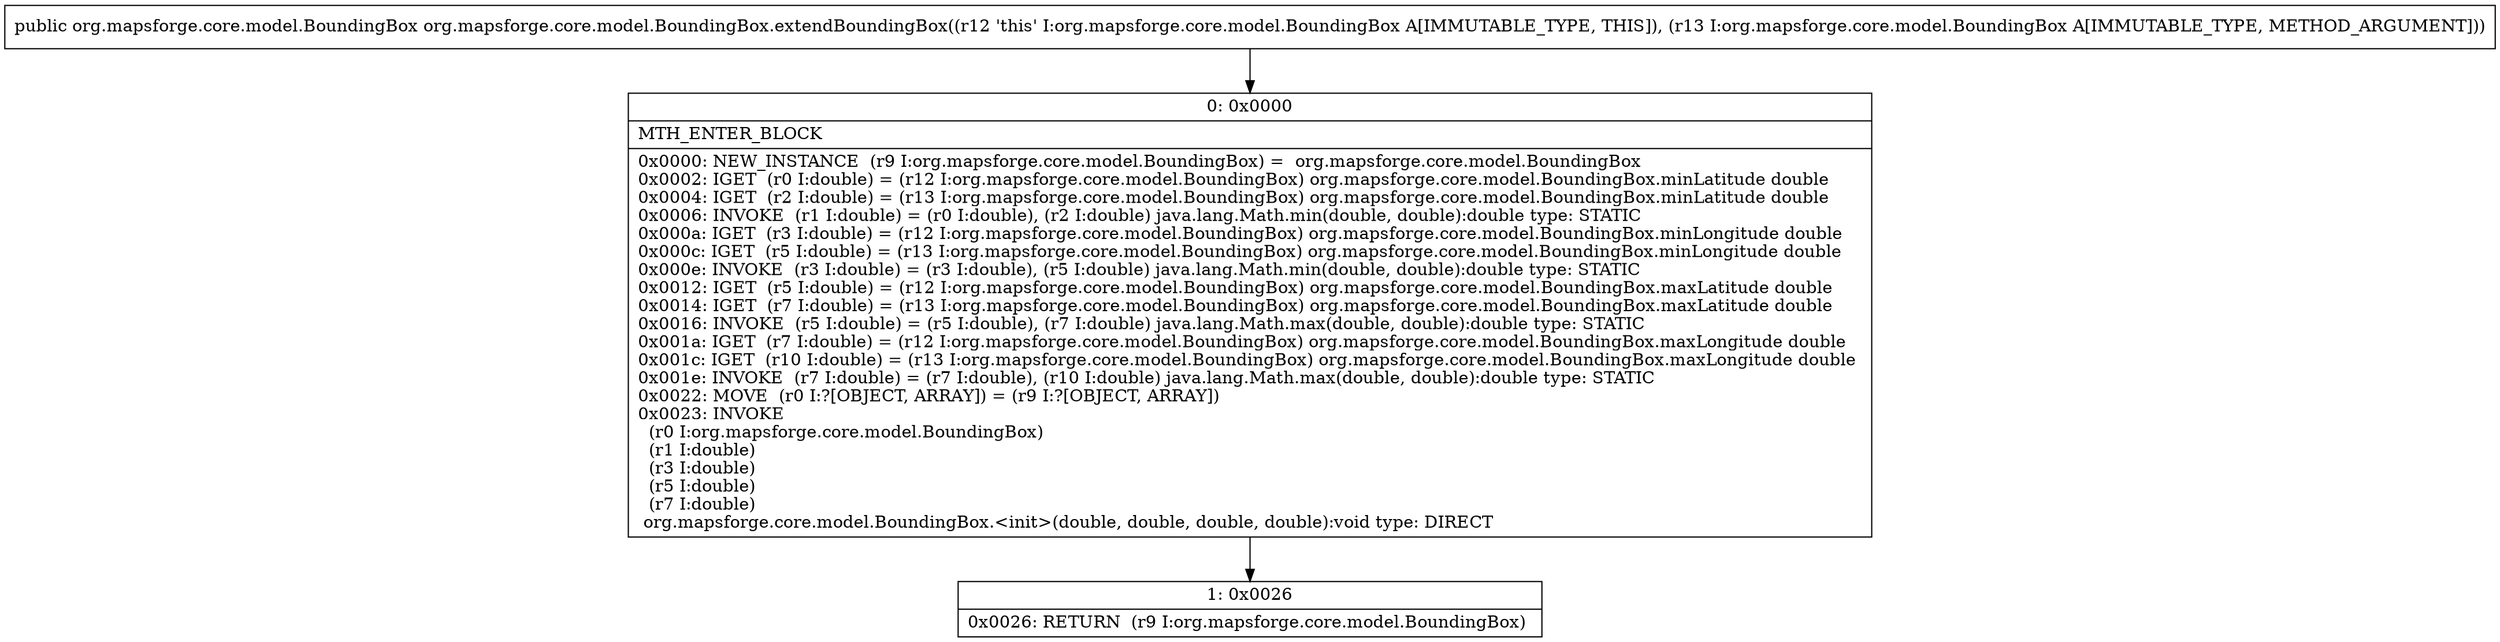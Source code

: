 digraph "CFG fororg.mapsforge.core.model.BoundingBox.extendBoundingBox(Lorg\/mapsforge\/core\/model\/BoundingBox;)Lorg\/mapsforge\/core\/model\/BoundingBox;" {
Node_0 [shape=record,label="{0\:\ 0x0000|MTH_ENTER_BLOCK\l|0x0000: NEW_INSTANCE  (r9 I:org.mapsforge.core.model.BoundingBox) =  org.mapsforge.core.model.BoundingBox \l0x0002: IGET  (r0 I:double) = (r12 I:org.mapsforge.core.model.BoundingBox) org.mapsforge.core.model.BoundingBox.minLatitude double \l0x0004: IGET  (r2 I:double) = (r13 I:org.mapsforge.core.model.BoundingBox) org.mapsforge.core.model.BoundingBox.minLatitude double \l0x0006: INVOKE  (r1 I:double) = (r0 I:double), (r2 I:double) java.lang.Math.min(double, double):double type: STATIC \l0x000a: IGET  (r3 I:double) = (r12 I:org.mapsforge.core.model.BoundingBox) org.mapsforge.core.model.BoundingBox.minLongitude double \l0x000c: IGET  (r5 I:double) = (r13 I:org.mapsforge.core.model.BoundingBox) org.mapsforge.core.model.BoundingBox.minLongitude double \l0x000e: INVOKE  (r3 I:double) = (r3 I:double), (r5 I:double) java.lang.Math.min(double, double):double type: STATIC \l0x0012: IGET  (r5 I:double) = (r12 I:org.mapsforge.core.model.BoundingBox) org.mapsforge.core.model.BoundingBox.maxLatitude double \l0x0014: IGET  (r7 I:double) = (r13 I:org.mapsforge.core.model.BoundingBox) org.mapsforge.core.model.BoundingBox.maxLatitude double \l0x0016: INVOKE  (r5 I:double) = (r5 I:double), (r7 I:double) java.lang.Math.max(double, double):double type: STATIC \l0x001a: IGET  (r7 I:double) = (r12 I:org.mapsforge.core.model.BoundingBox) org.mapsforge.core.model.BoundingBox.maxLongitude double \l0x001c: IGET  (r10 I:double) = (r13 I:org.mapsforge.core.model.BoundingBox) org.mapsforge.core.model.BoundingBox.maxLongitude double \l0x001e: INVOKE  (r7 I:double) = (r7 I:double), (r10 I:double) java.lang.Math.max(double, double):double type: STATIC \l0x0022: MOVE  (r0 I:?[OBJECT, ARRAY]) = (r9 I:?[OBJECT, ARRAY]) \l0x0023: INVOKE  \l  (r0 I:org.mapsforge.core.model.BoundingBox)\l  (r1 I:double)\l  (r3 I:double)\l  (r5 I:double)\l  (r7 I:double)\l org.mapsforge.core.model.BoundingBox.\<init\>(double, double, double, double):void type: DIRECT \l}"];
Node_1 [shape=record,label="{1\:\ 0x0026|0x0026: RETURN  (r9 I:org.mapsforge.core.model.BoundingBox) \l}"];
MethodNode[shape=record,label="{public org.mapsforge.core.model.BoundingBox org.mapsforge.core.model.BoundingBox.extendBoundingBox((r12 'this' I:org.mapsforge.core.model.BoundingBox A[IMMUTABLE_TYPE, THIS]), (r13 I:org.mapsforge.core.model.BoundingBox A[IMMUTABLE_TYPE, METHOD_ARGUMENT])) }"];
MethodNode -> Node_0;
Node_0 -> Node_1;
}

